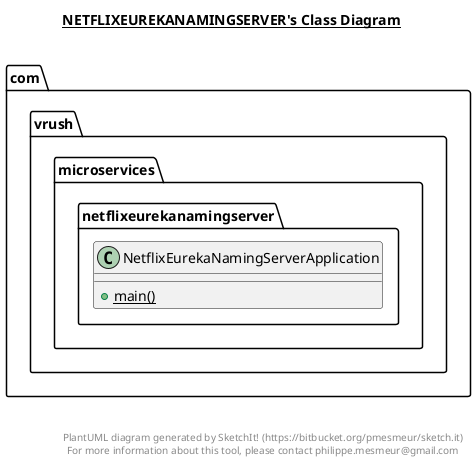 @startuml

title __NETFLIXEUREKANAMINGSERVER's Class Diagram__\n

  namespace com.vrush.microservices.netflixeurekanamingserver {
    class com.vrush.microservices.netflixeurekanamingserver.NetflixEurekaNamingServerApplication {
        {static} + main()
    }
  }
  



right footer


PlantUML diagram generated by SketchIt! (https://bitbucket.org/pmesmeur/sketch.it)
For more information about this tool, please contact philippe.mesmeur@gmail.com
endfooter

@enduml
